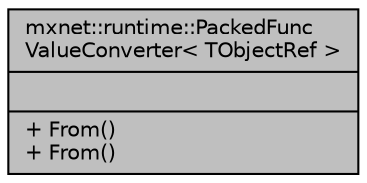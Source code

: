 digraph "mxnet::runtime::PackedFuncValueConverter&lt; TObjectRef &gt;"
{
 // LATEX_PDF_SIZE
  edge [fontname="Helvetica",fontsize="10",labelfontname="Helvetica",labelfontsize="10"];
  node [fontname="Helvetica",fontsize="10",shape=record];
  Node1 [label="{mxnet::runtime::PackedFunc\lValueConverter\< TObjectRef \>\n||+ From()\l+ From()\l}",height=0.2,width=0.4,color="black", fillcolor="grey75", style="filled", fontcolor="black",tooltip="Type trait to specify special value conversion rules from MXNetArgValue and MXNetRetValue."];
}
